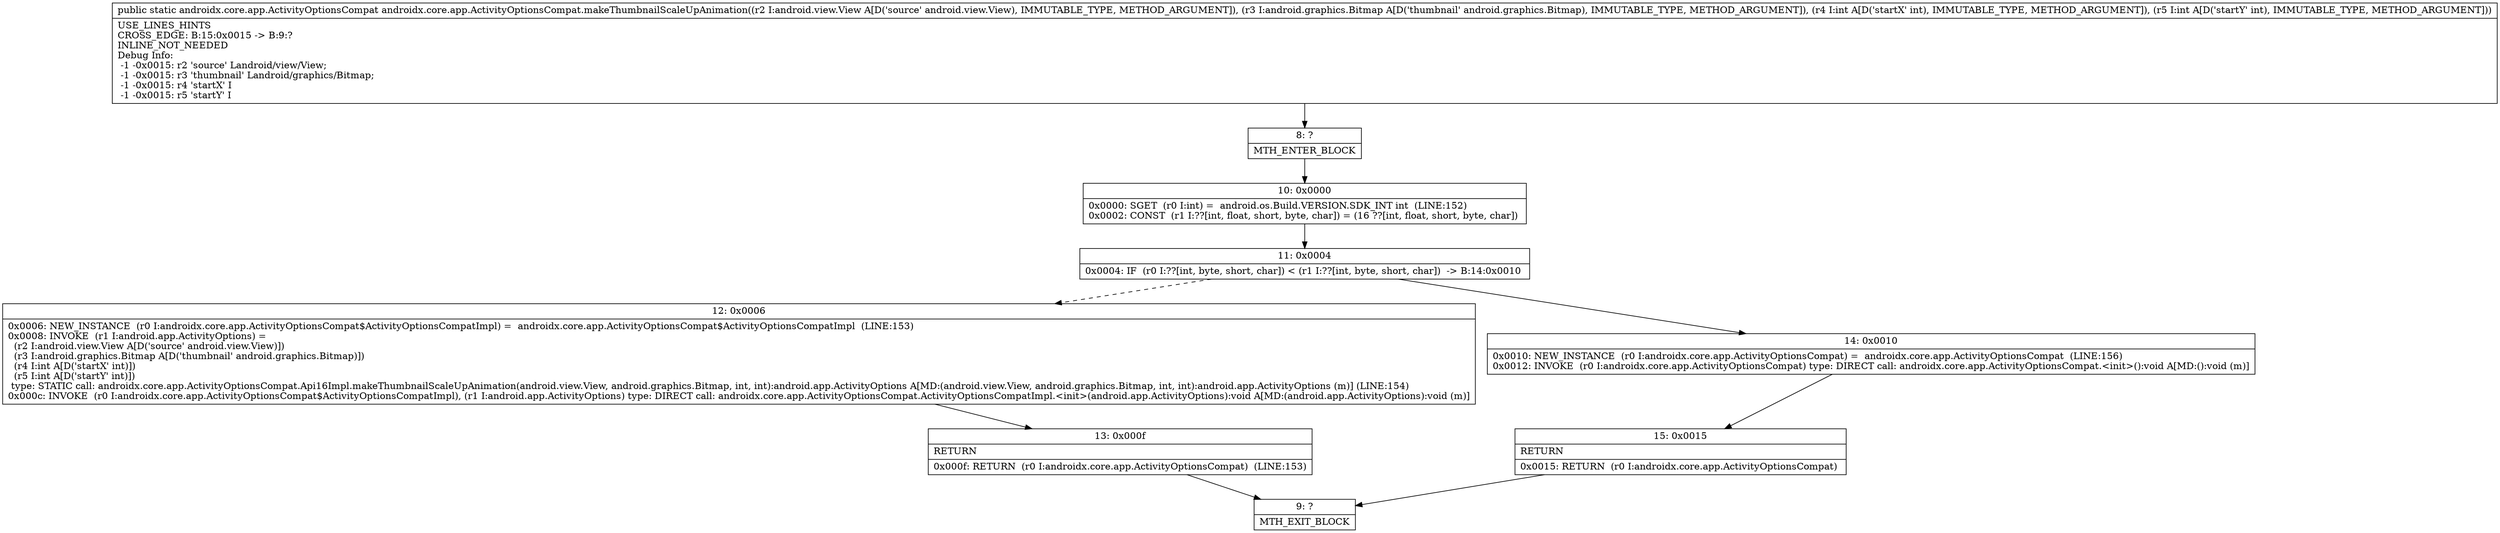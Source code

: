 digraph "CFG forandroidx.core.app.ActivityOptionsCompat.makeThumbnailScaleUpAnimation(Landroid\/view\/View;Landroid\/graphics\/Bitmap;II)Landroidx\/core\/app\/ActivityOptionsCompat;" {
Node_8 [shape=record,label="{8\:\ ?|MTH_ENTER_BLOCK\l}"];
Node_10 [shape=record,label="{10\:\ 0x0000|0x0000: SGET  (r0 I:int) =  android.os.Build.VERSION.SDK_INT int  (LINE:152)\l0x0002: CONST  (r1 I:??[int, float, short, byte, char]) = (16 ??[int, float, short, byte, char]) \l}"];
Node_11 [shape=record,label="{11\:\ 0x0004|0x0004: IF  (r0 I:??[int, byte, short, char]) \< (r1 I:??[int, byte, short, char])  \-\> B:14:0x0010 \l}"];
Node_12 [shape=record,label="{12\:\ 0x0006|0x0006: NEW_INSTANCE  (r0 I:androidx.core.app.ActivityOptionsCompat$ActivityOptionsCompatImpl) =  androidx.core.app.ActivityOptionsCompat$ActivityOptionsCompatImpl  (LINE:153)\l0x0008: INVOKE  (r1 I:android.app.ActivityOptions) = \l  (r2 I:android.view.View A[D('source' android.view.View)])\l  (r3 I:android.graphics.Bitmap A[D('thumbnail' android.graphics.Bitmap)])\l  (r4 I:int A[D('startX' int)])\l  (r5 I:int A[D('startY' int)])\l type: STATIC call: androidx.core.app.ActivityOptionsCompat.Api16Impl.makeThumbnailScaleUpAnimation(android.view.View, android.graphics.Bitmap, int, int):android.app.ActivityOptions A[MD:(android.view.View, android.graphics.Bitmap, int, int):android.app.ActivityOptions (m)] (LINE:154)\l0x000c: INVOKE  (r0 I:androidx.core.app.ActivityOptionsCompat$ActivityOptionsCompatImpl), (r1 I:android.app.ActivityOptions) type: DIRECT call: androidx.core.app.ActivityOptionsCompat.ActivityOptionsCompatImpl.\<init\>(android.app.ActivityOptions):void A[MD:(android.app.ActivityOptions):void (m)]\l}"];
Node_13 [shape=record,label="{13\:\ 0x000f|RETURN\l|0x000f: RETURN  (r0 I:androidx.core.app.ActivityOptionsCompat)  (LINE:153)\l}"];
Node_9 [shape=record,label="{9\:\ ?|MTH_EXIT_BLOCK\l}"];
Node_14 [shape=record,label="{14\:\ 0x0010|0x0010: NEW_INSTANCE  (r0 I:androidx.core.app.ActivityOptionsCompat) =  androidx.core.app.ActivityOptionsCompat  (LINE:156)\l0x0012: INVOKE  (r0 I:androidx.core.app.ActivityOptionsCompat) type: DIRECT call: androidx.core.app.ActivityOptionsCompat.\<init\>():void A[MD:():void (m)]\l}"];
Node_15 [shape=record,label="{15\:\ 0x0015|RETURN\l|0x0015: RETURN  (r0 I:androidx.core.app.ActivityOptionsCompat) \l}"];
MethodNode[shape=record,label="{public static androidx.core.app.ActivityOptionsCompat androidx.core.app.ActivityOptionsCompat.makeThumbnailScaleUpAnimation((r2 I:android.view.View A[D('source' android.view.View), IMMUTABLE_TYPE, METHOD_ARGUMENT]), (r3 I:android.graphics.Bitmap A[D('thumbnail' android.graphics.Bitmap), IMMUTABLE_TYPE, METHOD_ARGUMENT]), (r4 I:int A[D('startX' int), IMMUTABLE_TYPE, METHOD_ARGUMENT]), (r5 I:int A[D('startY' int), IMMUTABLE_TYPE, METHOD_ARGUMENT]))  | USE_LINES_HINTS\lCROSS_EDGE: B:15:0x0015 \-\> B:9:?\lINLINE_NOT_NEEDED\lDebug Info:\l  \-1 \-0x0015: r2 'source' Landroid\/view\/View;\l  \-1 \-0x0015: r3 'thumbnail' Landroid\/graphics\/Bitmap;\l  \-1 \-0x0015: r4 'startX' I\l  \-1 \-0x0015: r5 'startY' I\l}"];
MethodNode -> Node_8;Node_8 -> Node_10;
Node_10 -> Node_11;
Node_11 -> Node_12[style=dashed];
Node_11 -> Node_14;
Node_12 -> Node_13;
Node_13 -> Node_9;
Node_14 -> Node_15;
Node_15 -> Node_9;
}

